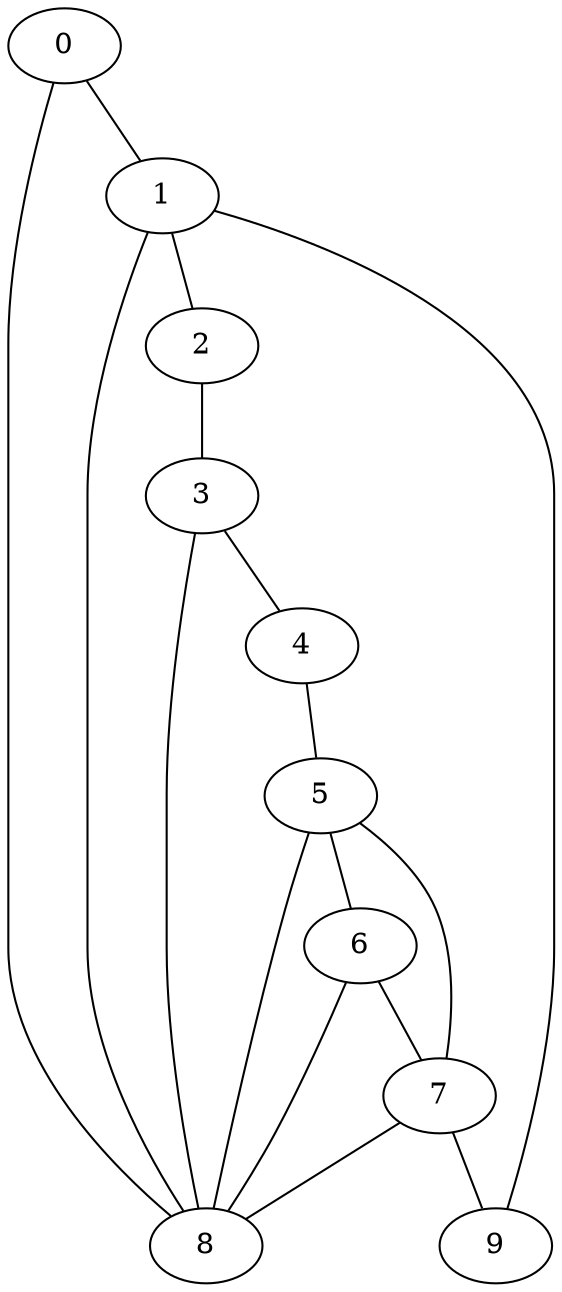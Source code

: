 
graph graphname {
    0 -- 1
0 -- 8
1 -- 2
1 -- 8
1 -- 9
2 -- 3
3 -- 4
3 -- 8
4 -- 5
5 -- 6
5 -- 7
5 -- 8
6 -- 8
6 -- 7
7 -- 9
7 -- 8

}
